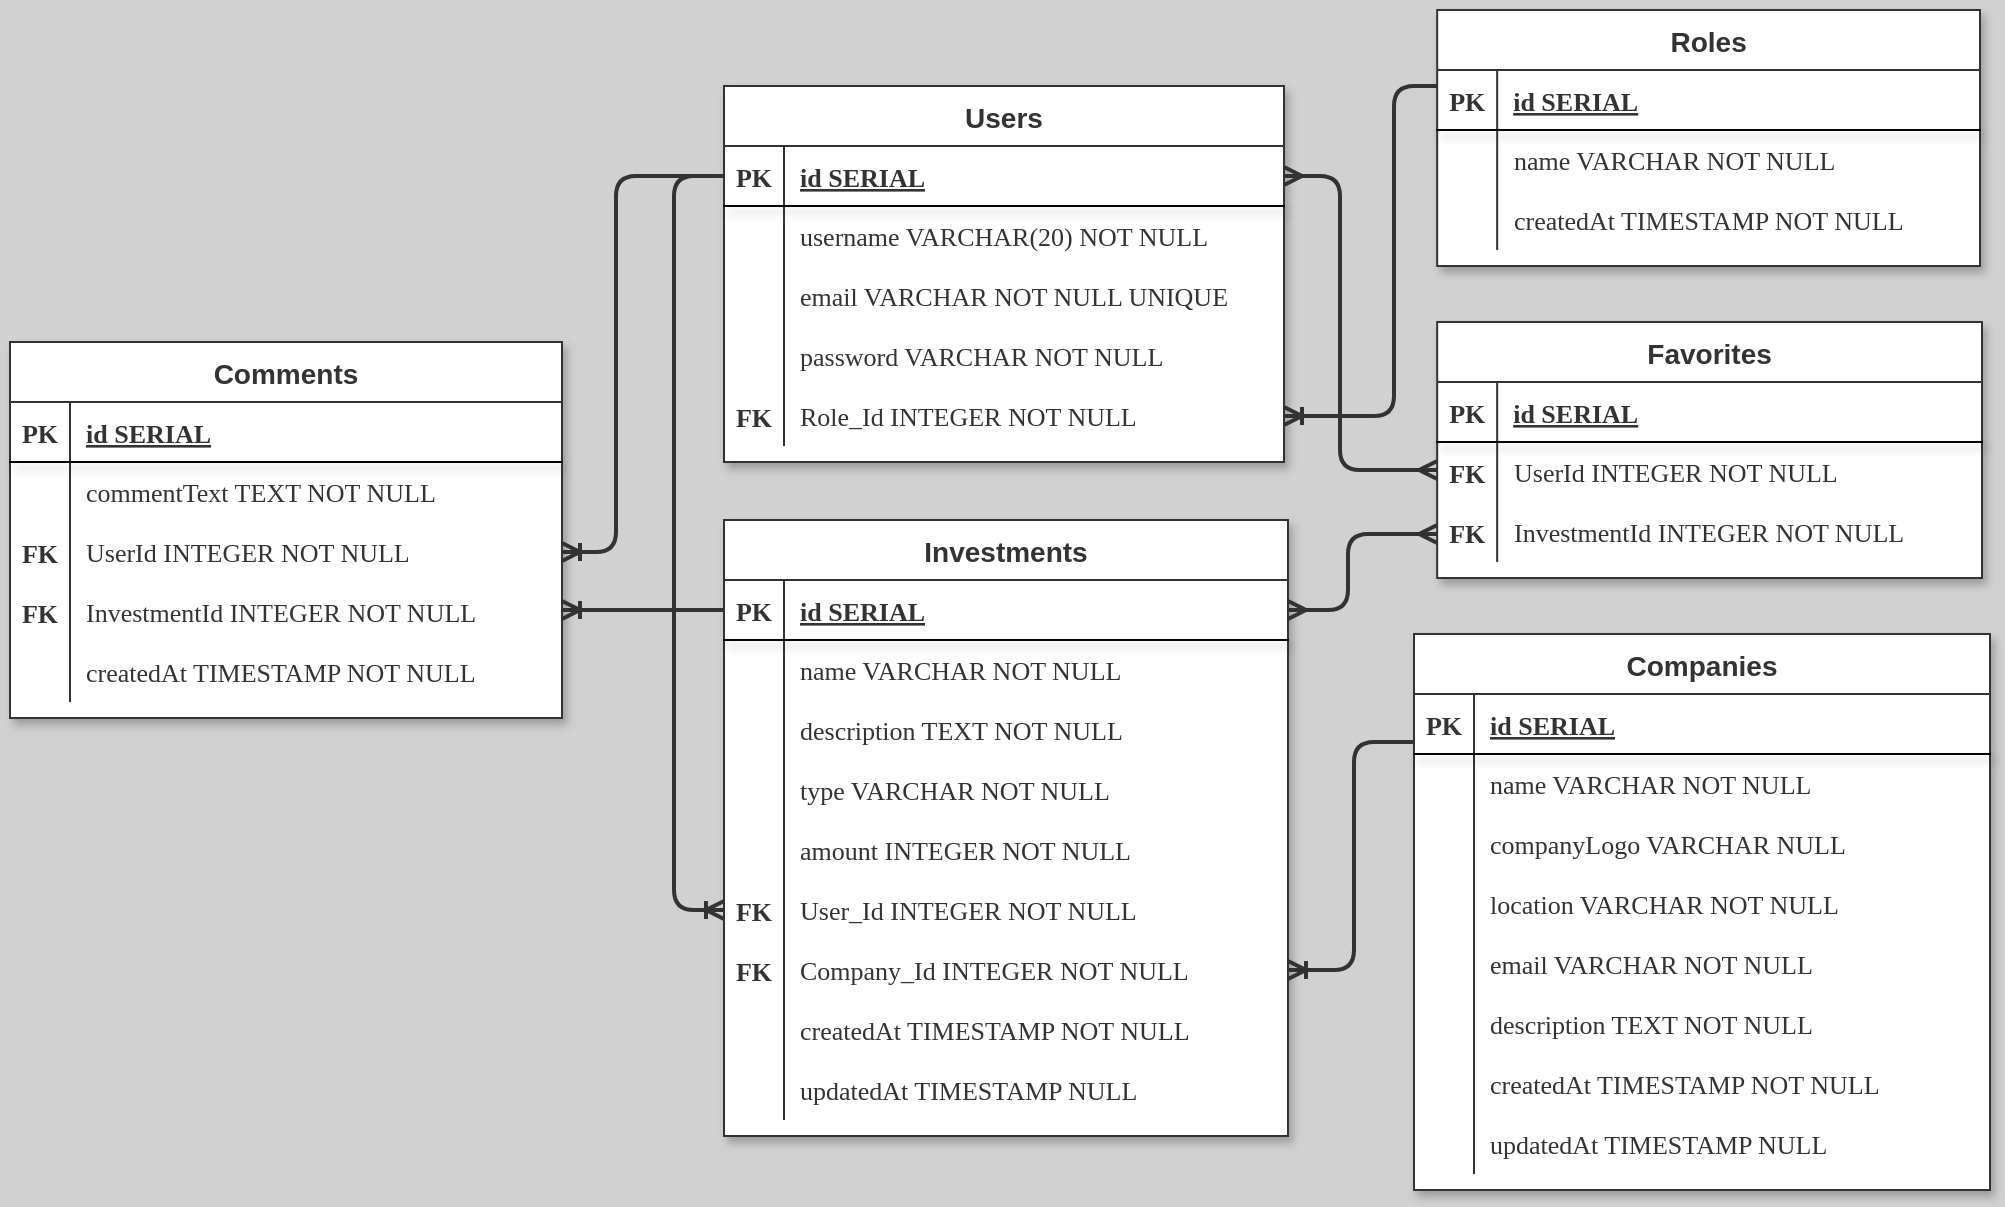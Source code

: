 <mxfile>
    <diagram id="KNz7J7mvclZdD1z_pOPP" name="Page-1">
        <mxGraphModel dx="2032" dy="963" grid="0" gridSize="10" guides="1" tooltips="1" connect="1" arrows="1" fold="1" page="0" pageScale="1" pageWidth="850" pageHeight="1100" background="#D1D1D1" math="0" shadow="0">
            <root>
                <mxCell id="0"/>
                <mxCell id="1" parent="0"/>
                <mxCell id="228" value="Users" style="shape=table;startSize=30;container=1;collapsible=1;childLayout=tableLayout;fixedRows=1;rowLines=0;fontStyle=1;align=center;resizeLast=1;rounded=0;shadow=1;comic=0;fillStyle=auto;pointerEvents=1;strokeColor=#333333;strokeWidth=1;fontFamily=Helvetica;fontSize=14;fillColor=#FFFFFF;gradientDirection=radial;fontColor=#333333;gradientColor=none;swimlaneFillColor=#FFFFFF;" parent="1" vertex="1">
                    <mxGeometry x="-591" y="-241" width="280" height="188" as="geometry"/>
                </mxCell>
                <mxCell id="229" value="" style="shape=tableRow;horizontal=0;startSize=0;swimlaneHead=0;swimlaneBody=0;fillColor=none;collapsible=0;dropTarget=0;points=[[0,0.5],[1,0.5]];portConstraint=eastwest;top=0;left=0;right=0;bottom=1;rounded=0;shadow=1;comic=0;fillStyle=auto;pointerEvents=1;strokeColor=#050505;strokeWidth=1;fontFamily=Helvetica;fontSize=12;fontColor=#333333;" parent="228" vertex="1">
                    <mxGeometry y="30" width="280" height="30" as="geometry"/>
                </mxCell>
                <mxCell id="230" value="PK" style="shape=partialRectangle;connectable=0;fillColor=none;top=0;left=0;bottom=0;right=0;fontStyle=1;overflow=hidden;rounded=0;shadow=1;comic=0;fillStyle=auto;pointerEvents=1;strokeColor=#050505;strokeWidth=1;fontFamily=Lucida Console;fontSize=13;fontColor=#333333;startSize=34;" parent="229" vertex="1">
                    <mxGeometry width="30" height="30" as="geometry">
                        <mxRectangle width="30" height="30" as="alternateBounds"/>
                    </mxGeometry>
                </mxCell>
                <mxCell id="231" value="id SERIAL" style="shape=partialRectangle;connectable=0;fillColor=none;top=0;left=0;bottom=0;right=0;align=left;spacingLeft=6;fontStyle=5;overflow=hidden;rounded=0;shadow=1;comic=0;fillStyle=auto;pointerEvents=1;strokeColor=#050505;strokeWidth=1;fontFamily=Lucida Console;fontSize=13;fontColor=#333333;startSize=34;" parent="229" vertex="1">
                    <mxGeometry x="30" width="250" height="30" as="geometry">
                        <mxRectangle width="250" height="30" as="alternateBounds"/>
                    </mxGeometry>
                </mxCell>
                <mxCell id="232" value="" style="shape=tableRow;horizontal=0;startSize=0;swimlaneHead=0;swimlaneBody=0;fillColor=none;collapsible=0;dropTarget=0;points=[[0,0.5],[1,0.5]];portConstraint=eastwest;top=0;left=0;right=0;bottom=0;rounded=0;shadow=1;comic=0;fillStyle=auto;pointerEvents=1;strokeColor=#050505;strokeWidth=1;fontFamily=Helvetica;fontSize=12;fontColor=#333333;" parent="228" vertex="1">
                    <mxGeometry y="60" width="280" height="30" as="geometry"/>
                </mxCell>
                <mxCell id="233" value="" style="shape=partialRectangle;connectable=0;fillColor=none;top=0;left=0;bottom=0;right=0;editable=1;overflow=hidden;rounded=0;shadow=1;comic=0;fillStyle=auto;pointerEvents=1;strokeColor=#050505;strokeWidth=1;fontFamily=Lucida Console;fontSize=13;fontColor=#333333;startSize=34;" parent="232" vertex="1">
                    <mxGeometry width="30" height="30" as="geometry">
                        <mxRectangle width="30" height="30" as="alternateBounds"/>
                    </mxGeometry>
                </mxCell>
                <mxCell id="234" value="username VARCHAR(20) NOT NULL" style="shape=partialRectangle;connectable=0;fillColor=none;top=0;left=0;bottom=0;right=0;align=left;spacingLeft=6;overflow=hidden;rounded=0;shadow=1;comic=0;fillStyle=auto;pointerEvents=1;strokeColor=#050505;strokeWidth=1;fontFamily=Lucida Console;fontSize=13;fontColor=#333333;startSize=34;labelBackgroundColor=none;labelBorderColor=none;html=1;fontStyle=0" parent="232" vertex="1">
                    <mxGeometry x="30" width="250" height="30" as="geometry">
                        <mxRectangle width="250" height="30" as="alternateBounds"/>
                    </mxGeometry>
                </mxCell>
                <mxCell id="235" value="" style="shape=tableRow;horizontal=0;startSize=0;swimlaneHead=0;swimlaneBody=0;fillColor=none;collapsible=0;dropTarget=0;points=[[0,0.5],[1,0.5]];portConstraint=eastwest;top=0;left=0;right=0;bottom=0;rounded=0;shadow=1;comic=0;fillStyle=auto;pointerEvents=1;strokeColor=#050505;strokeWidth=1;fontFamily=Helvetica;fontSize=12;fontColor=#333333;" parent="228" vertex="1">
                    <mxGeometry y="90" width="280" height="30" as="geometry"/>
                </mxCell>
                <mxCell id="236" value="" style="shape=partialRectangle;connectable=0;fillColor=none;top=0;left=0;bottom=0;right=0;editable=1;overflow=hidden;rounded=0;shadow=1;comic=0;fillStyle=auto;pointerEvents=1;strokeColor=#050505;strokeWidth=1;fontFamily=Lucida Console;fontSize=13;fontColor=#333333;startSize=34;fontStyle=0" parent="235" vertex="1">
                    <mxGeometry width="30" height="30" as="geometry">
                        <mxRectangle width="30" height="30" as="alternateBounds"/>
                    </mxGeometry>
                </mxCell>
                <mxCell id="237" value="email VARCHAR NOT NULL UNIQUE" style="shape=partialRectangle;connectable=0;fillColor=none;top=0;left=0;bottom=0;right=0;align=left;spacingLeft=6;overflow=hidden;rounded=0;shadow=1;comic=0;fillStyle=auto;pointerEvents=1;strokeColor=#050505;strokeWidth=1;fontFamily=Lucida Console;fontSize=13;fontColor=#333333;startSize=34;labelBackgroundColor=none;labelBorderColor=none;html=1;fontStyle=0" parent="235" vertex="1">
                    <mxGeometry x="30" width="250" height="30" as="geometry">
                        <mxRectangle width="250" height="30" as="alternateBounds"/>
                    </mxGeometry>
                </mxCell>
                <mxCell id="238" value="" style="shape=tableRow;horizontal=0;startSize=0;swimlaneHead=0;swimlaneBody=0;fillColor=none;collapsible=0;dropTarget=0;points=[[0,0.5],[1,0.5]];portConstraint=eastwest;top=0;left=0;right=0;bottom=0;rounded=0;shadow=1;comic=0;fillStyle=auto;pointerEvents=1;strokeColor=#050505;strokeWidth=1;fontFamily=Helvetica;fontSize=12;fontColor=#333333;" parent="228" vertex="1">
                    <mxGeometry y="120" width="280" height="30" as="geometry"/>
                </mxCell>
                <mxCell id="239" value="" style="shape=partialRectangle;connectable=0;fillColor=none;top=0;left=0;bottom=0;right=0;editable=1;overflow=hidden;rounded=0;shadow=1;comic=0;fillStyle=auto;pointerEvents=1;strokeColor=#050505;strokeWidth=1;fontFamily=Lucida Console;fontSize=13;fontColor=#333333;startSize=34;" parent="238" vertex="1">
                    <mxGeometry width="30" height="30" as="geometry">
                        <mxRectangle width="30" height="30" as="alternateBounds"/>
                    </mxGeometry>
                </mxCell>
                <mxCell id="240" value="password VARCHAR NOT NULL" style="shape=partialRectangle;connectable=0;fillColor=none;top=0;left=0;bottom=0;right=0;align=left;spacingLeft=6;overflow=hidden;rounded=0;shadow=1;comic=0;fillStyle=auto;pointerEvents=1;strokeColor=#050505;strokeWidth=1;fontFamily=Lucida Console;fontSize=13;fontColor=#333333;startSize=34;labelBackgroundColor=none;labelBorderColor=none;html=1;fontStyle=0" parent="238" vertex="1">
                    <mxGeometry x="30" width="250" height="30" as="geometry">
                        <mxRectangle width="250" height="30" as="alternateBounds"/>
                    </mxGeometry>
                </mxCell>
                <mxCell id="241" style="shape=tableRow;horizontal=0;startSize=0;swimlaneHead=0;swimlaneBody=0;fillColor=none;collapsible=0;dropTarget=0;points=[[0,0.5],[1,0.5]];portConstraint=eastwest;top=0;left=0;right=0;bottom=0;rounded=0;shadow=1;comic=0;fillStyle=auto;pointerEvents=1;strokeColor=#050505;strokeWidth=1;fontFamily=Helvetica;fontSize=12;fontColor=#333333;" parent="228" vertex="1">
                    <mxGeometry y="150" width="280" height="30" as="geometry"/>
                </mxCell>
                <mxCell id="242" value="FK" style="shape=partialRectangle;connectable=0;fillColor=none;top=0;left=0;bottom=0;right=0;editable=1;overflow=hidden;rounded=0;shadow=1;comic=0;fillStyle=auto;pointerEvents=1;strokeColor=#050505;strokeWidth=1;fontFamily=Lucida Console;fontSize=13;fontColor=#333333;startSize=34;fontStyle=1" parent="241" vertex="1">
                    <mxGeometry width="30" height="30" as="geometry">
                        <mxRectangle width="30" height="30" as="alternateBounds"/>
                    </mxGeometry>
                </mxCell>
                <mxCell id="243" value="Role_Id INTEGER NOT NULL" style="shape=partialRectangle;connectable=0;fillColor=none;top=0;left=0;bottom=0;right=0;align=left;spacingLeft=6;overflow=hidden;rounded=0;shadow=1;comic=0;fillStyle=auto;pointerEvents=1;strokeColor=#050505;strokeWidth=1;fontFamily=Lucida Console;fontSize=13;fontColor=#333333;startSize=34;labelBackgroundColor=none;labelBorderColor=none;html=1;fontStyle=0" parent="241" vertex="1">
                    <mxGeometry x="30" width="250" height="30" as="geometry">
                        <mxRectangle width="250" height="30" as="alternateBounds"/>
                    </mxGeometry>
                </mxCell>
                <mxCell id="283" value="Investments" style="shape=table;startSize=30;container=1;collapsible=1;childLayout=tableLayout;fixedRows=1;rowLines=0;fontStyle=1;align=center;resizeLast=1;rounded=0;shadow=1;comic=0;fillStyle=auto;pointerEvents=1;strokeColor=#333333;strokeWidth=1;fontFamily=Helvetica;fontSize=14;fillColor=#FFFFFF;gradientDirection=radial;fontColor=#333333;gradientColor=none;swimlaneFillColor=#FFFFFF;" parent="1" vertex="1">
                    <mxGeometry x="-591" y="-24" width="282" height="308" as="geometry"/>
                </mxCell>
                <mxCell id="284" value="" style="shape=tableRow;horizontal=0;startSize=0;swimlaneHead=0;swimlaneBody=0;fillColor=none;collapsible=0;dropTarget=0;points=[[0,0.5],[1,0.5]];portConstraint=eastwest;top=0;left=0;right=0;bottom=1;rounded=0;shadow=1;comic=0;fillStyle=auto;pointerEvents=1;strokeColor=#050505;strokeWidth=1;fontFamily=Helvetica;fontSize=12;fontColor=#333333;" parent="283" vertex="1">
                    <mxGeometry y="30" width="282" height="30" as="geometry"/>
                </mxCell>
                <mxCell id="285" value="PK" style="shape=partialRectangle;connectable=0;fillColor=none;top=0;left=0;bottom=0;right=0;fontStyle=1;overflow=hidden;rounded=0;shadow=1;comic=0;fillStyle=auto;pointerEvents=1;strokeColor=#050505;strokeWidth=1;fontFamily=Lucida Console;fontSize=13;fontColor=#333333;startSize=34;" parent="284" vertex="1">
                    <mxGeometry width="30" height="30" as="geometry">
                        <mxRectangle width="30" height="30" as="alternateBounds"/>
                    </mxGeometry>
                </mxCell>
                <mxCell id="286" value="id SERIAL" style="shape=partialRectangle;connectable=0;fillColor=none;top=0;left=0;bottom=0;right=0;align=left;spacingLeft=6;fontStyle=5;overflow=hidden;rounded=0;shadow=1;comic=0;fillStyle=auto;pointerEvents=1;strokeColor=#050505;strokeWidth=1;fontFamily=Lucida Console;fontSize=13;fontColor=#333333;startSize=34;" parent="284" vertex="1">
                    <mxGeometry x="30" width="252" height="30" as="geometry">
                        <mxRectangle width="252" height="30" as="alternateBounds"/>
                    </mxGeometry>
                </mxCell>
                <mxCell id="306" style="shape=tableRow;horizontal=0;startSize=0;swimlaneHead=0;swimlaneBody=0;fillColor=none;collapsible=0;dropTarget=0;points=[[0,0.5],[1,0.5]];portConstraint=eastwest;top=0;left=0;right=0;bottom=0;rounded=0;shadow=1;comic=0;fillStyle=auto;pointerEvents=1;strokeColor=#050505;strokeWidth=1;fontFamily=Helvetica;fontSize=12;fontColor=#333333;" parent="283" vertex="1">
                    <mxGeometry y="60" width="282" height="30" as="geometry"/>
                </mxCell>
                <mxCell id="307" style="shape=partialRectangle;connectable=0;fillColor=none;top=0;left=0;bottom=0;right=0;editable=1;overflow=hidden;rounded=0;shadow=1;comic=0;fillStyle=auto;pointerEvents=1;strokeColor=#050505;strokeWidth=1;fontFamily=Lucida Console;fontSize=13;fontColor=#333333;startSize=34;" parent="306" vertex="1">
                    <mxGeometry width="30" height="30" as="geometry">
                        <mxRectangle width="30" height="30" as="alternateBounds"/>
                    </mxGeometry>
                </mxCell>
                <mxCell id="308" value="name VARCHAR NOT NULL" style="shape=partialRectangle;connectable=0;fillColor=none;top=0;left=0;bottom=0;right=0;align=left;spacingLeft=6;overflow=hidden;rounded=0;shadow=1;comic=0;fillStyle=auto;pointerEvents=1;strokeColor=#050505;strokeWidth=1;fontFamily=Lucida Console;fontSize=13;fontColor=#333333;startSize=34;labelBackgroundColor=none;labelBorderColor=none;html=1;fontStyle=0" parent="306" vertex="1">
                    <mxGeometry x="30" width="252" height="30" as="geometry">
                        <mxRectangle width="252" height="30" as="alternateBounds"/>
                    </mxGeometry>
                </mxCell>
                <mxCell id="309" style="shape=tableRow;horizontal=0;startSize=0;swimlaneHead=0;swimlaneBody=0;fillColor=none;collapsible=0;dropTarget=0;points=[[0,0.5],[1,0.5]];portConstraint=eastwest;top=0;left=0;right=0;bottom=0;rounded=0;shadow=1;comic=0;fillStyle=auto;pointerEvents=1;strokeColor=#050505;strokeWidth=1;fontFamily=Helvetica;fontSize=12;fontColor=#333333;" parent="283" vertex="1">
                    <mxGeometry y="90" width="282" height="30" as="geometry"/>
                </mxCell>
                <mxCell id="310" style="shape=partialRectangle;connectable=0;fillColor=none;top=0;left=0;bottom=0;right=0;editable=1;overflow=hidden;rounded=0;shadow=1;comic=0;fillStyle=auto;pointerEvents=1;strokeColor=#050505;strokeWidth=1;fontFamily=Lucida Console;fontSize=13;fontColor=#333333;startSize=34;" parent="309" vertex="1">
                    <mxGeometry width="30" height="30" as="geometry">
                        <mxRectangle width="30" height="30" as="alternateBounds"/>
                    </mxGeometry>
                </mxCell>
                <mxCell id="311" value="description TEXT NOT NULL" style="shape=partialRectangle;connectable=0;fillColor=none;top=0;left=0;bottom=0;right=0;align=left;spacingLeft=6;overflow=hidden;rounded=0;shadow=1;comic=0;fillStyle=auto;pointerEvents=1;strokeColor=#050505;strokeWidth=1;fontFamily=Lucida Console;fontSize=13;fontColor=#333333;startSize=34;labelBackgroundColor=none;labelBorderColor=none;html=1;fontStyle=0" parent="309" vertex="1">
                    <mxGeometry x="30" width="252" height="30" as="geometry">
                        <mxRectangle width="252" height="30" as="alternateBounds"/>
                    </mxGeometry>
                </mxCell>
                <mxCell id="323" style="shape=tableRow;horizontal=0;startSize=0;swimlaneHead=0;swimlaneBody=0;fillColor=none;collapsible=0;dropTarget=0;points=[[0,0.5],[1,0.5]];portConstraint=eastwest;top=0;left=0;right=0;bottom=0;rounded=0;shadow=1;comic=0;fillStyle=auto;pointerEvents=1;strokeColor=#050505;strokeWidth=1;fontFamily=Helvetica;fontSize=12;fontColor=#333333;" vertex="1" parent="283">
                    <mxGeometry y="120" width="282" height="30" as="geometry"/>
                </mxCell>
                <mxCell id="324" style="shape=partialRectangle;connectable=0;fillColor=none;top=0;left=0;bottom=0;right=0;editable=1;overflow=hidden;rounded=0;shadow=1;comic=0;fillStyle=auto;pointerEvents=1;strokeColor=#050505;strokeWidth=1;fontFamily=Lucida Console;fontSize=13;fontColor=#333333;startSize=34;" vertex="1" parent="323">
                    <mxGeometry width="30" height="30" as="geometry">
                        <mxRectangle width="30" height="30" as="alternateBounds"/>
                    </mxGeometry>
                </mxCell>
                <mxCell id="325" value="type VARCHAR NOT NULL" style="shape=partialRectangle;connectable=0;fillColor=none;top=0;left=0;bottom=0;right=0;align=left;spacingLeft=6;overflow=hidden;rounded=0;shadow=1;comic=0;fillStyle=auto;pointerEvents=1;strokeColor=#050505;strokeWidth=1;fontFamily=Lucida Console;fontSize=13;fontColor=#333333;startSize=34;labelBackgroundColor=none;labelBorderColor=none;html=1;fontStyle=0" vertex="1" parent="323">
                    <mxGeometry x="30" width="252" height="30" as="geometry">
                        <mxRectangle width="252" height="30" as="alternateBounds"/>
                    </mxGeometry>
                </mxCell>
                <mxCell id="326" style="shape=tableRow;horizontal=0;startSize=0;swimlaneHead=0;swimlaneBody=0;fillColor=none;collapsible=0;dropTarget=0;points=[[0,0.5],[1,0.5]];portConstraint=eastwest;top=0;left=0;right=0;bottom=0;rounded=0;shadow=1;comic=0;fillStyle=auto;pointerEvents=1;strokeColor=#050505;strokeWidth=1;fontFamily=Helvetica;fontSize=12;fontColor=#333333;" vertex="1" parent="283">
                    <mxGeometry y="150" width="282" height="30" as="geometry"/>
                </mxCell>
                <mxCell id="327" style="shape=partialRectangle;connectable=0;fillColor=none;top=0;left=0;bottom=0;right=0;editable=1;overflow=hidden;rounded=0;shadow=1;comic=0;fillStyle=auto;pointerEvents=1;strokeColor=#050505;strokeWidth=1;fontFamily=Lucida Console;fontSize=13;fontColor=#333333;startSize=34;" vertex="1" parent="326">
                    <mxGeometry width="30" height="30" as="geometry">
                        <mxRectangle width="30" height="30" as="alternateBounds"/>
                    </mxGeometry>
                </mxCell>
                <mxCell id="328" value="amount INTEGER NOT NULL" style="shape=partialRectangle;connectable=0;fillColor=none;top=0;left=0;bottom=0;right=0;align=left;spacingLeft=6;overflow=hidden;rounded=0;shadow=1;comic=0;fillStyle=auto;pointerEvents=1;strokeColor=#050505;strokeWidth=1;fontFamily=Lucida Console;fontSize=13;fontColor=#333333;startSize=34;labelBackgroundColor=none;labelBorderColor=none;html=1;fontStyle=0" vertex="1" parent="326">
                    <mxGeometry x="30" width="252" height="30" as="geometry">
                        <mxRectangle width="252" height="30" as="alternateBounds"/>
                    </mxGeometry>
                </mxCell>
                <mxCell id="329" style="shape=tableRow;horizontal=0;startSize=0;swimlaneHead=0;swimlaneBody=0;fillColor=none;collapsible=0;dropTarget=0;points=[[0,0.5],[1,0.5]];portConstraint=eastwest;top=0;left=0;right=0;bottom=0;rounded=0;shadow=1;comic=0;fillStyle=auto;pointerEvents=1;strokeColor=#050505;strokeWidth=1;fontFamily=Helvetica;fontSize=12;fontColor=#333333;" vertex="1" parent="283">
                    <mxGeometry y="180" width="282" height="30" as="geometry"/>
                </mxCell>
                <mxCell id="330" value="FK" style="shape=partialRectangle;connectable=0;fillColor=none;top=0;left=0;bottom=0;right=0;editable=1;overflow=hidden;rounded=0;shadow=1;comic=0;fillStyle=auto;pointerEvents=1;strokeColor=#050505;strokeWidth=1;fontFamily=Lucida Console;fontSize=13;fontColor=#333333;startSize=34;fontStyle=1" vertex="1" parent="329">
                    <mxGeometry width="30" height="30" as="geometry">
                        <mxRectangle width="30" height="30" as="alternateBounds"/>
                    </mxGeometry>
                </mxCell>
                <mxCell id="331" value="User_Id INTEGER NOT NULL" style="shape=partialRectangle;connectable=0;fillColor=none;top=0;left=0;bottom=0;right=0;align=left;spacingLeft=6;overflow=hidden;rounded=0;shadow=1;comic=0;fillStyle=auto;pointerEvents=1;strokeColor=#050505;strokeWidth=1;fontFamily=Lucida Console;fontSize=13;fontColor=#333333;startSize=34;labelBackgroundColor=none;labelBorderColor=none;html=1;fontStyle=0" vertex="1" parent="329">
                    <mxGeometry x="30" width="252" height="30" as="geometry">
                        <mxRectangle width="252" height="30" as="alternateBounds"/>
                    </mxGeometry>
                </mxCell>
                <mxCell id="338" style="shape=tableRow;horizontal=0;startSize=0;swimlaneHead=0;swimlaneBody=0;fillColor=none;collapsible=0;dropTarget=0;points=[[0,0.5],[1,0.5]];portConstraint=eastwest;top=0;left=0;right=0;bottom=0;rounded=0;shadow=1;comic=0;fillStyle=auto;pointerEvents=1;strokeColor=#050505;strokeWidth=1;fontFamily=Helvetica;fontSize=12;fontColor=#333333;" vertex="1" parent="283">
                    <mxGeometry y="210" width="282" height="30" as="geometry"/>
                </mxCell>
                <mxCell id="339" value="FK" style="shape=partialRectangle;connectable=0;fillColor=none;top=0;left=0;bottom=0;right=0;editable=1;overflow=hidden;rounded=0;shadow=1;comic=0;fillStyle=auto;pointerEvents=1;strokeColor=#050505;strokeWidth=1;fontFamily=Lucida Console;fontSize=13;fontColor=#333333;startSize=34;fontStyle=1" vertex="1" parent="338">
                    <mxGeometry width="30" height="30" as="geometry">
                        <mxRectangle width="30" height="30" as="alternateBounds"/>
                    </mxGeometry>
                </mxCell>
                <mxCell id="340" value="Company_Id INTEGER NOT NULL" style="shape=partialRectangle;connectable=0;fillColor=none;top=0;left=0;bottom=0;right=0;align=left;spacingLeft=6;overflow=hidden;rounded=0;shadow=1;comic=0;fillStyle=auto;pointerEvents=1;strokeColor=#050505;strokeWidth=1;fontFamily=Lucida Console;fontSize=13;fontColor=#333333;startSize=34;labelBackgroundColor=none;labelBorderColor=none;html=1;fontStyle=0" vertex="1" parent="338">
                    <mxGeometry x="30" width="252" height="30" as="geometry">
                        <mxRectangle width="252" height="30" as="alternateBounds"/>
                    </mxGeometry>
                </mxCell>
                <mxCell id="335" style="shape=tableRow;horizontal=0;startSize=0;swimlaneHead=0;swimlaneBody=0;fillColor=none;collapsible=0;dropTarget=0;points=[[0,0.5],[1,0.5]];portConstraint=eastwest;top=0;left=0;right=0;bottom=0;rounded=0;shadow=1;comic=0;fillStyle=auto;pointerEvents=1;strokeColor=#050505;strokeWidth=1;fontFamily=Helvetica;fontSize=12;fontColor=#333333;" vertex="1" parent="283">
                    <mxGeometry y="240" width="282" height="30" as="geometry"/>
                </mxCell>
                <mxCell id="336" style="shape=partialRectangle;connectable=0;fillColor=none;top=0;left=0;bottom=0;right=0;editable=1;overflow=hidden;rounded=0;shadow=1;comic=0;fillStyle=auto;pointerEvents=1;strokeColor=#050505;strokeWidth=1;fontFamily=Lucida Console;fontSize=13;fontColor=#333333;startSize=34;" vertex="1" parent="335">
                    <mxGeometry width="30" height="30" as="geometry">
                        <mxRectangle width="30" height="30" as="alternateBounds"/>
                    </mxGeometry>
                </mxCell>
                <mxCell id="337" value="createdAt TIMESTAMP NOT NULL" style="shape=partialRectangle;connectable=0;fillColor=none;top=0;left=0;bottom=0;right=0;align=left;spacingLeft=6;overflow=hidden;rounded=0;shadow=1;comic=0;fillStyle=auto;pointerEvents=1;strokeColor=#050505;strokeWidth=1;fontFamily=Lucida Console;fontSize=13;fontColor=#333333;startSize=34;labelBackgroundColor=none;labelBorderColor=none;html=1;fontStyle=0" vertex="1" parent="335">
                    <mxGeometry x="30" width="252" height="30" as="geometry">
                        <mxRectangle width="252" height="30" as="alternateBounds"/>
                    </mxGeometry>
                </mxCell>
                <mxCell id="332" style="shape=tableRow;horizontal=0;startSize=0;swimlaneHead=0;swimlaneBody=0;fillColor=none;collapsible=0;dropTarget=0;points=[[0,0.5],[1,0.5]];portConstraint=eastwest;top=0;left=0;right=0;bottom=0;rounded=0;shadow=1;comic=0;fillStyle=auto;pointerEvents=1;strokeColor=#050505;strokeWidth=1;fontFamily=Helvetica;fontSize=12;fontColor=#333333;" vertex="1" parent="283">
                    <mxGeometry y="270" width="282" height="30" as="geometry"/>
                </mxCell>
                <mxCell id="333" style="shape=partialRectangle;connectable=0;fillColor=none;top=0;left=0;bottom=0;right=0;editable=1;overflow=hidden;rounded=0;shadow=1;comic=0;fillStyle=auto;pointerEvents=1;strokeColor=#050505;strokeWidth=1;fontFamily=Lucida Console;fontSize=13;fontColor=#333333;startSize=34;" vertex="1" parent="332">
                    <mxGeometry width="30" height="30" as="geometry">
                        <mxRectangle width="30" height="30" as="alternateBounds"/>
                    </mxGeometry>
                </mxCell>
                <mxCell id="334" value="updatedAt TIMESTAMP NULL" style="shape=partialRectangle;connectable=0;fillColor=none;top=0;left=0;bottom=0;right=0;align=left;spacingLeft=6;overflow=hidden;rounded=0;shadow=1;comic=0;fillStyle=auto;pointerEvents=1;strokeColor=#050505;strokeWidth=1;fontFamily=Lucida Console;fontSize=13;fontColor=#333333;startSize=34;labelBackgroundColor=none;labelBorderColor=none;html=1;fontStyle=0" vertex="1" parent="332">
                    <mxGeometry x="30" width="252" height="30" as="geometry">
                        <mxRectangle width="252" height="30" as="alternateBounds"/>
                    </mxGeometry>
                </mxCell>
                <mxCell id="386" value="Companies" style="shape=table;startSize=30;container=1;collapsible=1;childLayout=tableLayout;fixedRows=1;rowLines=0;fontStyle=1;align=center;resizeLast=1;rounded=0;shadow=1;comic=0;fillStyle=auto;pointerEvents=1;strokeColor=#333333;strokeWidth=1;fontFamily=Helvetica;fontSize=14;fillColor=#FFFFFF;gradientDirection=radial;fontColor=#333333;gradientColor=none;swimlaneFillColor=#FFFFFF;" vertex="1" parent="1">
                    <mxGeometry x="-246" y="33" width="288" height="278" as="geometry"/>
                </mxCell>
                <mxCell id="387" value="" style="shape=tableRow;horizontal=0;startSize=0;swimlaneHead=0;swimlaneBody=0;fillColor=none;collapsible=0;dropTarget=0;points=[[0,0.5],[1,0.5]];portConstraint=eastwest;top=0;left=0;right=0;bottom=1;rounded=0;shadow=1;comic=0;fillStyle=auto;pointerEvents=1;strokeColor=#050505;strokeWidth=1;fontFamily=Helvetica;fontSize=12;fontColor=#333333;" vertex="1" parent="386">
                    <mxGeometry y="30" width="288" height="30" as="geometry"/>
                </mxCell>
                <mxCell id="388" value="PK" style="shape=partialRectangle;connectable=0;fillColor=none;top=0;left=0;bottom=0;right=0;fontStyle=1;overflow=hidden;rounded=0;shadow=1;comic=0;fillStyle=auto;pointerEvents=1;strokeColor=#050505;strokeWidth=1;fontFamily=Lucida Console;fontSize=13;fontColor=#333333;startSize=34;" vertex="1" parent="387">
                    <mxGeometry width="30" height="30" as="geometry">
                        <mxRectangle width="30" height="30" as="alternateBounds"/>
                    </mxGeometry>
                </mxCell>
                <mxCell id="389" value="id SERIAL" style="shape=partialRectangle;connectable=0;fillColor=none;top=0;left=0;bottom=0;right=0;align=left;spacingLeft=6;fontStyle=5;overflow=hidden;rounded=0;shadow=1;comic=0;fillStyle=auto;pointerEvents=1;strokeColor=#050505;strokeWidth=1;fontFamily=Lucida Console;fontSize=13;fontColor=#333333;startSize=34;" vertex="1" parent="387">
                    <mxGeometry x="30" width="258" height="30" as="geometry">
                        <mxRectangle width="258" height="30" as="alternateBounds"/>
                    </mxGeometry>
                </mxCell>
                <mxCell id="390" value="" style="shape=tableRow;horizontal=0;startSize=0;swimlaneHead=0;swimlaneBody=0;fillColor=none;collapsible=0;dropTarget=0;points=[[0,0.5],[1,0.5]];portConstraint=eastwest;top=0;left=0;right=0;bottom=0;rounded=0;shadow=1;comic=0;fillStyle=auto;pointerEvents=1;strokeColor=#050505;strokeWidth=1;fontFamily=Helvetica;fontSize=12;fontColor=#333333;" vertex="1" parent="386">
                    <mxGeometry y="60" width="288" height="30" as="geometry"/>
                </mxCell>
                <mxCell id="391" value="" style="shape=partialRectangle;connectable=0;fillColor=none;top=0;left=0;bottom=0;right=0;editable=1;overflow=hidden;rounded=0;shadow=1;comic=0;fillStyle=auto;pointerEvents=1;strokeColor=#050505;strokeWidth=1;fontFamily=Lucida Console;fontSize=13;fontColor=#333333;startSize=34;" vertex="1" parent="390">
                    <mxGeometry width="30" height="30" as="geometry">
                        <mxRectangle width="30" height="30" as="alternateBounds"/>
                    </mxGeometry>
                </mxCell>
                <mxCell id="392" value="name VARCHAR NOT NULL" style="shape=partialRectangle;connectable=0;fillColor=none;top=0;left=0;bottom=0;right=0;align=left;spacingLeft=6;overflow=hidden;rounded=0;shadow=1;comic=0;fillStyle=auto;pointerEvents=1;strokeColor=#050505;strokeWidth=1;fontFamily=Lucida Console;fontSize=13;fontColor=#333333;startSize=34;labelBackgroundColor=none;labelBorderColor=none;html=1;fontStyle=0" vertex="1" parent="390">
                    <mxGeometry x="30" width="258" height="30" as="geometry">
                        <mxRectangle width="258" height="30" as="alternateBounds"/>
                    </mxGeometry>
                </mxCell>
                <mxCell id="393" value="" style="shape=tableRow;horizontal=0;startSize=0;swimlaneHead=0;swimlaneBody=0;fillColor=none;collapsible=0;dropTarget=0;points=[[0,0.5],[1,0.5]];portConstraint=eastwest;top=0;left=0;right=0;bottom=0;rounded=0;shadow=1;comic=0;fillStyle=auto;pointerEvents=1;strokeColor=#050505;strokeWidth=1;fontFamily=Helvetica;fontSize=12;fontColor=#333333;" vertex="1" parent="386">
                    <mxGeometry y="90" width="288" height="30" as="geometry"/>
                </mxCell>
                <mxCell id="394" value="" style="shape=partialRectangle;connectable=0;fillColor=none;top=0;left=0;bottom=0;right=0;editable=1;overflow=hidden;rounded=0;shadow=1;comic=0;fillStyle=auto;pointerEvents=1;strokeColor=#050505;strokeWidth=1;fontFamily=Lucida Console;fontSize=13;fontColor=#333333;startSize=34;fontStyle=0" vertex="1" parent="393">
                    <mxGeometry width="30" height="30" as="geometry">
                        <mxRectangle width="30" height="30" as="alternateBounds"/>
                    </mxGeometry>
                </mxCell>
                <mxCell id="395" value="companyLogo VARCHAR NULL" style="shape=partialRectangle;connectable=0;fillColor=none;top=0;left=0;bottom=0;right=0;align=left;spacingLeft=6;overflow=hidden;rounded=0;shadow=1;comic=0;fillStyle=auto;pointerEvents=1;strokeColor=#050505;strokeWidth=1;fontFamily=Lucida Console;fontSize=13;fontColor=#333333;startSize=34;labelBackgroundColor=none;labelBorderColor=none;html=1;fontStyle=0" vertex="1" parent="393">
                    <mxGeometry x="30" width="258" height="30" as="geometry">
                        <mxRectangle width="258" height="30" as="alternateBounds"/>
                    </mxGeometry>
                </mxCell>
                <mxCell id="396" value="" style="shape=tableRow;horizontal=0;startSize=0;swimlaneHead=0;swimlaneBody=0;fillColor=none;collapsible=0;dropTarget=0;points=[[0,0.5],[1,0.5]];portConstraint=eastwest;top=0;left=0;right=0;bottom=0;rounded=0;shadow=1;comic=0;fillStyle=auto;pointerEvents=1;strokeColor=#050505;strokeWidth=1;fontFamily=Helvetica;fontSize=12;fontColor=#333333;" vertex="1" parent="386">
                    <mxGeometry y="120" width="288" height="30" as="geometry"/>
                </mxCell>
                <mxCell id="397" value="" style="shape=partialRectangle;connectable=0;fillColor=none;top=0;left=0;bottom=0;right=0;editable=1;overflow=hidden;rounded=0;shadow=1;comic=0;fillStyle=auto;pointerEvents=1;strokeColor=#050505;strokeWidth=1;fontFamily=Lucida Console;fontSize=13;fontColor=#333333;startSize=34;" vertex="1" parent="396">
                    <mxGeometry width="30" height="30" as="geometry">
                        <mxRectangle width="30" height="30" as="alternateBounds"/>
                    </mxGeometry>
                </mxCell>
                <mxCell id="398" value="location VARCHAR NOT NULL" style="shape=partialRectangle;connectable=0;fillColor=none;top=0;left=0;bottom=0;right=0;align=left;spacingLeft=6;overflow=hidden;rounded=0;shadow=1;comic=0;fillStyle=auto;pointerEvents=1;strokeColor=#050505;strokeWidth=1;fontFamily=Lucida Console;fontSize=13;fontColor=#333333;startSize=34;labelBackgroundColor=none;labelBorderColor=none;html=1;fontStyle=0" vertex="1" parent="396">
                    <mxGeometry x="30" width="258" height="30" as="geometry">
                        <mxRectangle width="258" height="30" as="alternateBounds"/>
                    </mxGeometry>
                </mxCell>
                <mxCell id="405" style="shape=tableRow;horizontal=0;startSize=0;swimlaneHead=0;swimlaneBody=0;fillColor=none;collapsible=0;dropTarget=0;points=[[0,0.5],[1,0.5]];portConstraint=eastwest;top=0;left=0;right=0;bottom=0;rounded=0;shadow=1;comic=0;fillStyle=auto;pointerEvents=1;strokeColor=#050505;strokeWidth=1;fontFamily=Helvetica;fontSize=12;fontColor=#333333;" vertex="1" parent="386">
                    <mxGeometry y="150" width="288" height="30" as="geometry"/>
                </mxCell>
                <mxCell id="406" style="shape=partialRectangle;connectable=0;fillColor=none;top=0;left=0;bottom=0;right=0;editable=1;overflow=hidden;rounded=0;shadow=1;comic=0;fillStyle=auto;pointerEvents=1;strokeColor=#050505;strokeWidth=1;fontFamily=Lucida Console;fontSize=13;fontColor=#333333;startSize=34;" vertex="1" parent="405">
                    <mxGeometry width="30" height="30" as="geometry">
                        <mxRectangle width="30" height="30" as="alternateBounds"/>
                    </mxGeometry>
                </mxCell>
                <mxCell id="407" value="email VARCHAR NOT NULL" style="shape=partialRectangle;connectable=0;fillColor=none;top=0;left=0;bottom=0;right=0;align=left;spacingLeft=6;overflow=hidden;rounded=0;shadow=1;comic=0;fillStyle=auto;pointerEvents=1;strokeColor=#050505;strokeWidth=1;fontFamily=Lucida Console;fontSize=13;fontColor=#333333;startSize=34;labelBackgroundColor=none;labelBorderColor=none;html=1;fontStyle=0" vertex="1" parent="405">
                    <mxGeometry x="30" width="258" height="30" as="geometry">
                        <mxRectangle width="258" height="30" as="alternateBounds"/>
                    </mxGeometry>
                </mxCell>
                <mxCell id="402" style="shape=tableRow;horizontal=0;startSize=0;swimlaneHead=0;swimlaneBody=0;fillColor=none;collapsible=0;dropTarget=0;points=[[0,0.5],[1,0.5]];portConstraint=eastwest;top=0;left=0;right=0;bottom=0;rounded=0;shadow=1;comic=0;fillStyle=auto;pointerEvents=1;strokeColor=#050505;strokeWidth=1;fontFamily=Helvetica;fontSize=12;fontColor=#333333;" vertex="1" parent="386">
                    <mxGeometry y="180" width="288" height="30" as="geometry"/>
                </mxCell>
                <mxCell id="403" style="shape=partialRectangle;connectable=0;fillColor=none;top=0;left=0;bottom=0;right=0;editable=1;overflow=hidden;rounded=0;shadow=1;comic=0;fillStyle=auto;pointerEvents=1;strokeColor=#050505;strokeWidth=1;fontFamily=Lucida Console;fontSize=13;fontColor=#333333;startSize=34;" vertex="1" parent="402">
                    <mxGeometry width="30" height="30" as="geometry">
                        <mxRectangle width="30" height="30" as="alternateBounds"/>
                    </mxGeometry>
                </mxCell>
                <mxCell id="404" value="description TEXT NOT NULL" style="shape=partialRectangle;connectable=0;fillColor=none;top=0;left=0;bottom=0;right=0;align=left;spacingLeft=6;overflow=hidden;rounded=0;shadow=1;comic=0;fillStyle=auto;pointerEvents=1;strokeColor=#050505;strokeWidth=1;fontFamily=Lucida Console;fontSize=13;fontColor=#333333;startSize=34;labelBackgroundColor=none;labelBorderColor=none;html=1;fontStyle=0" vertex="1" parent="402">
                    <mxGeometry x="30" width="258" height="30" as="geometry">
                        <mxRectangle width="258" height="30" as="alternateBounds"/>
                    </mxGeometry>
                </mxCell>
                <mxCell id="399" style="shape=tableRow;horizontal=0;startSize=0;swimlaneHead=0;swimlaneBody=0;fillColor=none;collapsible=0;dropTarget=0;points=[[0,0.5],[1,0.5]];portConstraint=eastwest;top=0;left=0;right=0;bottom=0;rounded=0;shadow=1;comic=0;fillStyle=auto;pointerEvents=1;strokeColor=#050505;strokeWidth=1;fontFamily=Helvetica;fontSize=12;fontColor=#333333;" vertex="1" parent="386">
                    <mxGeometry y="210" width="288" height="30" as="geometry"/>
                </mxCell>
                <mxCell id="400" value="" style="shape=partialRectangle;connectable=0;fillColor=none;top=0;left=0;bottom=0;right=0;editable=1;overflow=hidden;rounded=0;shadow=1;comic=0;fillStyle=auto;pointerEvents=1;strokeColor=#050505;strokeWidth=1;fontFamily=Lucida Console;fontSize=13;fontColor=#333333;startSize=34;fontStyle=1" vertex="1" parent="399">
                    <mxGeometry width="30" height="30" as="geometry">
                        <mxRectangle width="30" height="30" as="alternateBounds"/>
                    </mxGeometry>
                </mxCell>
                <mxCell id="401" value="createdAt TIMESTAMP NOT NULL" style="shape=partialRectangle;connectable=0;fillColor=none;top=0;left=0;bottom=0;right=0;align=left;spacingLeft=6;overflow=hidden;rounded=0;shadow=1;comic=0;fillStyle=auto;pointerEvents=1;strokeColor=#050505;strokeWidth=1;fontFamily=Lucida Console;fontSize=13;fontColor=#333333;startSize=34;labelBackgroundColor=none;labelBorderColor=none;html=1;fontStyle=0" vertex="1" parent="399">
                    <mxGeometry x="30" width="258" height="30" as="geometry">
                        <mxRectangle width="258" height="30" as="alternateBounds"/>
                    </mxGeometry>
                </mxCell>
                <mxCell id="408" style="shape=tableRow;horizontal=0;startSize=0;swimlaneHead=0;swimlaneBody=0;fillColor=none;collapsible=0;dropTarget=0;points=[[0,0.5],[1,0.5]];portConstraint=eastwest;top=0;left=0;right=0;bottom=0;rounded=0;shadow=1;comic=0;fillStyle=auto;pointerEvents=1;strokeColor=#050505;strokeWidth=1;fontFamily=Helvetica;fontSize=12;fontColor=#333333;" vertex="1" parent="386">
                    <mxGeometry y="240" width="288" height="30" as="geometry"/>
                </mxCell>
                <mxCell id="409" style="shape=partialRectangle;connectable=0;fillColor=none;top=0;left=0;bottom=0;right=0;editable=1;overflow=hidden;rounded=0;shadow=1;comic=0;fillStyle=auto;pointerEvents=1;strokeColor=#050505;strokeWidth=1;fontFamily=Lucida Console;fontSize=13;fontColor=#333333;startSize=34;fontStyle=1" vertex="1" parent="408">
                    <mxGeometry width="30" height="30" as="geometry">
                        <mxRectangle width="30" height="30" as="alternateBounds"/>
                    </mxGeometry>
                </mxCell>
                <mxCell id="410" value="updatedAt TIMESTAMP NULL" style="shape=partialRectangle;connectable=0;fillColor=none;top=0;left=0;bottom=0;right=0;align=left;spacingLeft=6;overflow=hidden;rounded=0;shadow=1;comic=0;fillStyle=auto;pointerEvents=1;strokeColor=#050505;strokeWidth=1;fontFamily=Lucida Console;fontSize=13;fontColor=#333333;startSize=34;labelBackgroundColor=none;labelBorderColor=none;html=1;fontStyle=0" vertex="1" parent="408">
                    <mxGeometry x="30" width="258" height="30" as="geometry">
                        <mxRectangle width="258" height="30" as="alternateBounds"/>
                    </mxGeometry>
                </mxCell>
                <mxCell id="411" value="Roles" style="shape=table;startSize=30;container=1;collapsible=1;childLayout=tableLayout;fixedRows=1;rowLines=0;fontStyle=1;align=center;resizeLast=1;rounded=0;shadow=1;comic=0;fillStyle=auto;pointerEvents=1;strokeColor=#333333;strokeWidth=1;fontFamily=Helvetica;fontSize=14;fillColor=#FFFFFF;gradientDirection=radial;fontColor=#333333;gradientColor=none;swimlaneFillColor=#FFFFFF;" vertex="1" parent="1">
                    <mxGeometry x="-234.41" y="-279" width="271.41" height="128" as="geometry"/>
                </mxCell>
                <mxCell id="412" value="" style="shape=tableRow;horizontal=0;startSize=0;swimlaneHead=0;swimlaneBody=0;fillColor=none;collapsible=0;dropTarget=0;points=[[0,0.5],[1,0.5]];portConstraint=eastwest;top=0;left=0;right=0;bottom=1;rounded=0;shadow=1;comic=0;fillStyle=auto;pointerEvents=1;strokeColor=#050505;strokeWidth=1;fontFamily=Helvetica;fontSize=12;fontColor=#333333;" vertex="1" parent="411">
                    <mxGeometry y="30" width="271.41" height="30" as="geometry"/>
                </mxCell>
                <mxCell id="413" value="PK" style="shape=partialRectangle;connectable=0;fillColor=none;top=0;left=0;bottom=0;right=0;fontStyle=1;overflow=hidden;rounded=0;shadow=1;comic=0;fillStyle=auto;pointerEvents=1;strokeColor=#050505;strokeWidth=1;fontFamily=Lucida Console;fontSize=13;fontColor=#333333;startSize=34;" vertex="1" parent="412">
                    <mxGeometry width="30" height="30" as="geometry">
                        <mxRectangle width="30" height="30" as="alternateBounds"/>
                    </mxGeometry>
                </mxCell>
                <mxCell id="414" value="id SERIAL" style="shape=partialRectangle;connectable=0;fillColor=none;top=0;left=0;bottom=0;right=0;align=left;spacingLeft=6;fontStyle=5;overflow=hidden;rounded=0;shadow=1;comic=0;fillStyle=auto;pointerEvents=1;strokeColor=#050505;strokeWidth=1;fontFamily=Lucida Console;fontSize=13;fontColor=#333333;startSize=34;" vertex="1" parent="412">
                    <mxGeometry x="30" width="241.41" height="30" as="geometry">
                        <mxRectangle width="241.41" height="30" as="alternateBounds"/>
                    </mxGeometry>
                </mxCell>
                <mxCell id="415" value="" style="shape=tableRow;horizontal=0;startSize=0;swimlaneHead=0;swimlaneBody=0;fillColor=none;collapsible=0;dropTarget=0;points=[[0,0.5],[1,0.5]];portConstraint=eastwest;top=0;left=0;right=0;bottom=0;rounded=0;shadow=1;comic=0;fillStyle=auto;pointerEvents=1;strokeColor=#050505;strokeWidth=1;fontFamily=Helvetica;fontSize=12;fontColor=#333333;" vertex="1" parent="411">
                    <mxGeometry y="60" width="271.41" height="30" as="geometry"/>
                </mxCell>
                <mxCell id="416" value="" style="shape=partialRectangle;connectable=0;fillColor=none;top=0;left=0;bottom=0;right=0;editable=1;overflow=hidden;rounded=0;shadow=1;comic=0;fillStyle=auto;pointerEvents=1;strokeColor=#050505;strokeWidth=1;fontFamily=Lucida Console;fontSize=13;fontColor=#333333;startSize=34;" vertex="1" parent="415">
                    <mxGeometry width="30" height="30" as="geometry">
                        <mxRectangle width="30" height="30" as="alternateBounds"/>
                    </mxGeometry>
                </mxCell>
                <mxCell id="417" value="name VARCHAR NOT NULL" style="shape=partialRectangle;connectable=0;fillColor=none;top=0;left=0;bottom=0;right=0;align=left;spacingLeft=6;overflow=hidden;rounded=0;shadow=1;comic=0;fillStyle=auto;pointerEvents=1;strokeColor=#050505;strokeWidth=1;fontFamily=Lucida Console;fontSize=13;fontColor=#333333;startSize=34;labelBackgroundColor=none;labelBorderColor=none;html=1;fontStyle=0" vertex="1" parent="415">
                    <mxGeometry x="30" width="241.41" height="30" as="geometry">
                        <mxRectangle width="241.41" height="30" as="alternateBounds"/>
                    </mxGeometry>
                </mxCell>
                <mxCell id="418" value="" style="shape=tableRow;horizontal=0;startSize=0;swimlaneHead=0;swimlaneBody=0;fillColor=none;collapsible=0;dropTarget=0;points=[[0,0.5],[1,0.5]];portConstraint=eastwest;top=0;left=0;right=0;bottom=0;rounded=0;shadow=1;comic=0;fillStyle=auto;pointerEvents=1;strokeColor=#050505;strokeWidth=1;fontFamily=Helvetica;fontSize=12;fontColor=#333333;" vertex="1" parent="411">
                    <mxGeometry y="90" width="271.41" height="30" as="geometry"/>
                </mxCell>
                <mxCell id="419" value="" style="shape=partialRectangle;connectable=0;fillColor=none;top=0;left=0;bottom=0;right=0;editable=1;overflow=hidden;rounded=0;shadow=1;comic=0;fillStyle=auto;pointerEvents=1;strokeColor=#050505;strokeWidth=1;fontFamily=Lucida Console;fontSize=13;fontColor=#333333;startSize=34;fontStyle=0" vertex="1" parent="418">
                    <mxGeometry width="30" height="30" as="geometry">
                        <mxRectangle width="30" height="30" as="alternateBounds"/>
                    </mxGeometry>
                </mxCell>
                <mxCell id="420" value="createdAt TIMESTAMP NOT NULL" style="shape=partialRectangle;connectable=0;fillColor=none;top=0;left=0;bottom=0;right=0;align=left;spacingLeft=6;overflow=hidden;rounded=0;shadow=1;comic=0;fillStyle=auto;pointerEvents=1;strokeColor=#050505;strokeWidth=1;fontFamily=Lucida Console;fontSize=13;fontColor=#333333;startSize=34;labelBackgroundColor=none;labelBorderColor=none;html=1;fontStyle=0" vertex="1" parent="418">
                    <mxGeometry x="30" width="241.41" height="30" as="geometry">
                        <mxRectangle width="241.41" height="30" as="alternateBounds"/>
                    </mxGeometry>
                </mxCell>
                <mxCell id="429" value="Comments" style="shape=table;startSize=30;container=1;collapsible=1;childLayout=tableLayout;fixedRows=1;rowLines=0;fontStyle=1;align=center;resizeLast=1;rounded=0;shadow=1;comic=0;fillStyle=auto;pointerEvents=1;strokeColor=#333333;strokeWidth=1;fontFamily=Helvetica;fontSize=14;fillColor=#FFFFFF;gradientDirection=radial;fontColor=#333333;gradientColor=none;swimlaneFillColor=#FFFFFF;" vertex="1" parent="1">
                    <mxGeometry x="-948" y="-113" width="276" height="188" as="geometry"/>
                </mxCell>
                <mxCell id="430" value="" style="shape=tableRow;horizontal=0;startSize=0;swimlaneHead=0;swimlaneBody=0;fillColor=none;collapsible=0;dropTarget=0;points=[[0,0.5],[1,0.5]];portConstraint=eastwest;top=0;left=0;right=0;bottom=1;rounded=0;shadow=1;comic=0;fillStyle=auto;pointerEvents=1;strokeColor=#050505;strokeWidth=1;fontFamily=Helvetica;fontSize=12;fontColor=#333333;" vertex="1" parent="429">
                    <mxGeometry y="30" width="276" height="30" as="geometry"/>
                </mxCell>
                <mxCell id="431" value="PK" style="shape=partialRectangle;connectable=0;fillColor=none;top=0;left=0;bottom=0;right=0;fontStyle=1;overflow=hidden;rounded=0;shadow=1;comic=0;fillStyle=auto;pointerEvents=1;strokeColor=#050505;strokeWidth=1;fontFamily=Lucida Console;fontSize=13;fontColor=#333333;startSize=34;" vertex="1" parent="430">
                    <mxGeometry width="30" height="30" as="geometry">
                        <mxRectangle width="30" height="30" as="alternateBounds"/>
                    </mxGeometry>
                </mxCell>
                <mxCell id="432" value="id SERIAL" style="shape=partialRectangle;connectable=0;fillColor=none;top=0;left=0;bottom=0;right=0;align=left;spacingLeft=6;fontStyle=5;overflow=hidden;rounded=0;shadow=1;comic=0;fillStyle=auto;pointerEvents=1;strokeColor=#050505;strokeWidth=1;fontFamily=Lucida Console;fontSize=13;fontColor=#333333;startSize=34;" vertex="1" parent="430">
                    <mxGeometry x="30" width="246" height="30" as="geometry">
                        <mxRectangle width="246" height="30" as="alternateBounds"/>
                    </mxGeometry>
                </mxCell>
                <mxCell id="433" value="" style="shape=tableRow;horizontal=0;startSize=0;swimlaneHead=0;swimlaneBody=0;fillColor=none;collapsible=0;dropTarget=0;points=[[0,0.5],[1,0.5]];portConstraint=eastwest;top=0;left=0;right=0;bottom=0;rounded=0;shadow=1;comic=0;fillStyle=auto;pointerEvents=1;strokeColor=#050505;strokeWidth=1;fontFamily=Helvetica;fontSize=12;fontColor=#333333;" vertex="1" parent="429">
                    <mxGeometry y="60" width="276" height="30" as="geometry"/>
                </mxCell>
                <mxCell id="434" value="" style="shape=partialRectangle;connectable=0;fillColor=none;top=0;left=0;bottom=0;right=0;editable=1;overflow=hidden;rounded=0;shadow=1;comic=0;fillStyle=auto;pointerEvents=1;strokeColor=#050505;strokeWidth=1;fontFamily=Lucida Console;fontSize=13;fontColor=#333333;startSize=34;" vertex="1" parent="433">
                    <mxGeometry width="30" height="30" as="geometry">
                        <mxRectangle width="30" height="30" as="alternateBounds"/>
                    </mxGeometry>
                </mxCell>
                <mxCell id="435" value="commentText TEXT NOT NULL" style="shape=partialRectangle;connectable=0;fillColor=none;top=0;left=0;bottom=0;right=0;align=left;spacingLeft=6;overflow=hidden;rounded=0;shadow=1;comic=0;fillStyle=auto;pointerEvents=1;strokeColor=#050505;strokeWidth=1;fontFamily=Lucida Console;fontSize=13;fontColor=#333333;startSize=34;labelBackgroundColor=none;labelBorderColor=none;html=1;fontStyle=0" vertex="1" parent="433">
                    <mxGeometry x="30" width="246" height="30" as="geometry">
                        <mxRectangle width="246" height="30" as="alternateBounds"/>
                    </mxGeometry>
                </mxCell>
                <mxCell id="436" value="" style="shape=tableRow;horizontal=0;startSize=0;swimlaneHead=0;swimlaneBody=0;fillColor=none;collapsible=0;dropTarget=0;points=[[0,0.5],[1,0.5]];portConstraint=eastwest;top=0;left=0;right=0;bottom=0;rounded=0;shadow=1;comic=0;fillStyle=auto;pointerEvents=1;strokeColor=#050505;strokeWidth=1;fontFamily=Helvetica;fontSize=12;fontColor=#333333;" vertex="1" parent="429">
                    <mxGeometry y="90" width="276" height="30" as="geometry"/>
                </mxCell>
                <mxCell id="437" value="FK" style="shape=partialRectangle;connectable=0;fillColor=none;top=0;left=0;bottom=0;right=0;editable=1;overflow=hidden;rounded=0;shadow=1;comic=0;fillStyle=auto;pointerEvents=1;strokeColor=#050505;strokeWidth=1;fontFamily=Lucida Console;fontSize=13;fontColor=#333333;startSize=34;fontStyle=1" vertex="1" parent="436">
                    <mxGeometry width="30" height="30" as="geometry">
                        <mxRectangle width="30" height="30" as="alternateBounds"/>
                    </mxGeometry>
                </mxCell>
                <mxCell id="438" value="UserId INTEGER NOT NULL" style="shape=partialRectangle;connectable=0;fillColor=none;top=0;left=0;bottom=0;right=0;align=left;spacingLeft=6;overflow=hidden;rounded=0;shadow=1;comic=0;fillStyle=auto;pointerEvents=1;strokeColor=#050505;strokeWidth=1;fontFamily=Lucida Console;fontSize=13;fontColor=#333333;startSize=34;labelBackgroundColor=none;labelBorderColor=none;html=1;fontStyle=0" vertex="1" parent="436">
                    <mxGeometry x="30" width="246" height="30" as="geometry">
                        <mxRectangle width="246" height="30" as="alternateBounds"/>
                    </mxGeometry>
                </mxCell>
                <mxCell id="439" value="" style="shape=tableRow;horizontal=0;startSize=0;swimlaneHead=0;swimlaneBody=0;fillColor=none;collapsible=0;dropTarget=0;points=[[0,0.5],[1,0.5]];portConstraint=eastwest;top=0;left=0;right=0;bottom=0;rounded=0;shadow=1;comic=0;fillStyle=auto;pointerEvents=1;strokeColor=#050505;strokeWidth=1;fontFamily=Helvetica;fontSize=12;fontColor=#333333;" vertex="1" parent="429">
                    <mxGeometry y="120" width="276" height="30" as="geometry"/>
                </mxCell>
                <mxCell id="440" value="FK" style="shape=partialRectangle;connectable=0;fillColor=none;top=0;left=0;bottom=0;right=0;editable=1;overflow=hidden;rounded=0;shadow=1;comic=0;fillStyle=auto;pointerEvents=1;strokeColor=#050505;strokeWidth=1;fontFamily=Lucida Console;fontSize=13;fontColor=#333333;startSize=34;fontStyle=1" vertex="1" parent="439">
                    <mxGeometry width="30" height="30" as="geometry">
                        <mxRectangle width="30" height="30" as="alternateBounds"/>
                    </mxGeometry>
                </mxCell>
                <mxCell id="441" value="InvestmentId INTEGER NOT NULL" style="shape=partialRectangle;connectable=0;fillColor=none;top=0;left=0;bottom=0;right=0;align=left;spacingLeft=6;overflow=hidden;rounded=0;shadow=1;comic=0;fillStyle=auto;pointerEvents=1;strokeColor=#050505;strokeWidth=1;fontFamily=Lucida Console;fontSize=13;fontColor=#333333;startSize=34;labelBackgroundColor=none;labelBorderColor=none;html=1;fontStyle=0" vertex="1" parent="439">
                    <mxGeometry x="30" width="246" height="30" as="geometry">
                        <mxRectangle width="246" height="30" as="alternateBounds"/>
                    </mxGeometry>
                </mxCell>
                <mxCell id="442" style="shape=tableRow;horizontal=0;startSize=0;swimlaneHead=0;swimlaneBody=0;fillColor=none;collapsible=0;dropTarget=0;points=[[0,0.5],[1,0.5]];portConstraint=eastwest;top=0;left=0;right=0;bottom=0;rounded=0;shadow=1;comic=0;fillStyle=auto;pointerEvents=1;strokeColor=#050505;strokeWidth=1;fontFamily=Helvetica;fontSize=12;fontColor=#333333;" vertex="1" parent="429">
                    <mxGeometry y="150" width="276" height="30" as="geometry"/>
                </mxCell>
                <mxCell id="443" value="" style="shape=partialRectangle;connectable=0;fillColor=none;top=0;left=0;bottom=0;right=0;editable=1;overflow=hidden;rounded=0;shadow=1;comic=0;fillStyle=auto;pointerEvents=1;strokeColor=#050505;strokeWidth=1;fontFamily=Lucida Console;fontSize=13;fontColor=#333333;startSize=34;fontStyle=1" vertex="1" parent="442">
                    <mxGeometry width="30" height="30" as="geometry">
                        <mxRectangle width="30" height="30" as="alternateBounds"/>
                    </mxGeometry>
                </mxCell>
                <mxCell id="444" value="createdAt TIMESTAMP NOT NULL" style="shape=partialRectangle;connectable=0;fillColor=none;top=0;left=0;bottom=0;right=0;align=left;spacingLeft=6;overflow=hidden;rounded=0;shadow=1;comic=0;fillStyle=auto;pointerEvents=1;strokeColor=#050505;strokeWidth=1;fontFamily=Lucida Console;fontSize=13;fontColor=#333333;startSize=34;labelBackgroundColor=none;labelBorderColor=none;html=1;fontStyle=0" vertex="1" parent="442">
                    <mxGeometry x="30" width="246" height="30" as="geometry">
                        <mxRectangle width="246" height="30" as="alternateBounds"/>
                    </mxGeometry>
                </mxCell>
                <mxCell id="448" value="Favorites" style="shape=table;startSize=30;container=1;collapsible=1;childLayout=tableLayout;fixedRows=1;rowLines=0;fontStyle=1;align=center;resizeLast=1;rounded=0;shadow=1;comic=0;fillStyle=auto;pointerEvents=1;strokeColor=#333333;strokeWidth=1;fontFamily=Helvetica;fontSize=14;fillColor=#FFFFFF;gradientDirection=radial;fontColor=#333333;gradientColor=none;swimlaneFillColor=#FFFFFF;" vertex="1" parent="1">
                    <mxGeometry x="-234.41" y="-123" width="272.41" height="128" as="geometry"/>
                </mxCell>
                <mxCell id="449" value="" style="shape=tableRow;horizontal=0;startSize=0;swimlaneHead=0;swimlaneBody=0;fillColor=none;collapsible=0;dropTarget=0;points=[[0,0.5],[1,0.5]];portConstraint=eastwest;top=0;left=0;right=0;bottom=1;rounded=0;shadow=1;comic=0;fillStyle=auto;pointerEvents=1;strokeColor=#050505;strokeWidth=1;fontFamily=Helvetica;fontSize=12;fontColor=#333333;" vertex="1" parent="448">
                    <mxGeometry y="30" width="272.41" height="30" as="geometry"/>
                </mxCell>
                <mxCell id="450" value="PK" style="shape=partialRectangle;connectable=0;fillColor=none;top=0;left=0;bottom=0;right=0;fontStyle=1;overflow=hidden;rounded=0;shadow=1;comic=0;fillStyle=auto;pointerEvents=1;strokeColor=#050505;strokeWidth=1;fontFamily=Lucida Console;fontSize=13;fontColor=#333333;startSize=34;" vertex="1" parent="449">
                    <mxGeometry width="30" height="30" as="geometry">
                        <mxRectangle width="30" height="30" as="alternateBounds"/>
                    </mxGeometry>
                </mxCell>
                <mxCell id="451" value="id SERIAL" style="shape=partialRectangle;connectable=0;fillColor=none;top=0;left=0;bottom=0;right=0;align=left;spacingLeft=6;fontStyle=5;overflow=hidden;rounded=0;shadow=1;comic=0;fillStyle=auto;pointerEvents=1;strokeColor=#050505;strokeWidth=1;fontFamily=Lucida Console;fontSize=13;fontColor=#333333;startSize=34;" vertex="1" parent="449">
                    <mxGeometry x="30" width="242.41" height="30" as="geometry">
                        <mxRectangle width="242.41" height="30" as="alternateBounds"/>
                    </mxGeometry>
                </mxCell>
                <mxCell id="452" value="" style="shape=tableRow;horizontal=0;startSize=0;swimlaneHead=0;swimlaneBody=0;fillColor=none;collapsible=0;dropTarget=0;points=[[0,0.5],[1,0.5]];portConstraint=eastwest;top=0;left=0;right=0;bottom=0;rounded=0;shadow=1;comic=0;fillStyle=auto;pointerEvents=1;strokeColor=#050505;strokeWidth=1;fontFamily=Helvetica;fontSize=12;fontColor=#333333;" vertex="1" parent="448">
                    <mxGeometry y="60" width="272.41" height="30" as="geometry"/>
                </mxCell>
                <mxCell id="453" value="FK" style="shape=partialRectangle;connectable=0;fillColor=none;top=0;left=0;bottom=0;right=0;editable=1;overflow=hidden;rounded=0;shadow=1;comic=0;fillStyle=auto;pointerEvents=1;strokeColor=#050505;strokeWidth=1;fontFamily=Lucida Console;fontSize=13;fontColor=#333333;startSize=34;fontStyle=1" vertex="1" parent="452">
                    <mxGeometry width="30" height="30" as="geometry">
                        <mxRectangle width="30" height="30" as="alternateBounds"/>
                    </mxGeometry>
                </mxCell>
                <mxCell id="454" value="UserId INTEGER NOT NULL" style="shape=partialRectangle;connectable=0;fillColor=none;top=0;left=0;bottom=0;right=0;align=left;spacingLeft=6;overflow=hidden;rounded=0;shadow=1;comic=0;fillStyle=auto;pointerEvents=1;strokeColor=#050505;strokeWidth=1;fontFamily=Lucida Console;fontSize=13;fontColor=#333333;startSize=34;labelBackgroundColor=none;labelBorderColor=none;html=1;fontStyle=0" vertex="1" parent="452">
                    <mxGeometry x="30" width="242.41" height="30" as="geometry">
                        <mxRectangle width="242.41" height="30" as="alternateBounds"/>
                    </mxGeometry>
                </mxCell>
                <mxCell id="461" style="shape=tableRow;horizontal=0;startSize=0;swimlaneHead=0;swimlaneBody=0;fillColor=none;collapsible=0;dropTarget=0;points=[[0,0.5],[1,0.5]];portConstraint=eastwest;top=0;left=0;right=0;bottom=0;rounded=0;shadow=1;comic=0;fillStyle=auto;pointerEvents=1;strokeColor=#050505;strokeWidth=1;fontFamily=Helvetica;fontSize=12;fontColor=#333333;" vertex="1" parent="448">
                    <mxGeometry y="90" width="272.41" height="30" as="geometry"/>
                </mxCell>
                <mxCell id="462" value="FK" style="shape=partialRectangle;connectable=0;fillColor=none;top=0;left=0;bottom=0;right=0;editable=1;overflow=hidden;rounded=0;shadow=1;comic=0;fillStyle=auto;pointerEvents=1;strokeColor=#050505;strokeWidth=1;fontFamily=Lucida Console;fontSize=13;fontColor=#333333;startSize=34;fontStyle=1" vertex="1" parent="461">
                    <mxGeometry width="30" height="30" as="geometry">
                        <mxRectangle width="30" height="30" as="alternateBounds"/>
                    </mxGeometry>
                </mxCell>
                <mxCell id="463" value="InvestmentId INTEGER NOT NULL" style="shape=partialRectangle;connectable=0;fillColor=none;top=0;left=0;bottom=0;right=0;align=left;spacingLeft=6;overflow=hidden;rounded=0;shadow=1;comic=0;fillStyle=auto;pointerEvents=1;strokeColor=#050505;strokeWidth=1;fontFamily=Lucida Console;fontSize=13;fontColor=#333333;startSize=34;labelBackgroundColor=none;labelBorderColor=none;html=1;fontStyle=0" vertex="1" parent="461">
                    <mxGeometry x="30" width="242.41" height="30" as="geometry">
                        <mxRectangle width="242.41" height="30" as="alternateBounds"/>
                    </mxGeometry>
                </mxCell>
                <mxCell id="464" value="" style="edgeStyle=orthogonalEdgeStyle;fontSize=12;html=1;endArrow=ERoneToMany;elbow=vertical;strokeColor=#333333;strokeWidth=2;" edge="1" parent="1" source="412" target="241">
                    <mxGeometry width="100" height="100" relative="1" as="geometry">
                        <mxPoint x="-251" y="-43" as="sourcePoint"/>
                        <mxPoint x="-151" y="-143" as="targetPoint"/>
                        <Array as="points">
                            <mxPoint x="-256" y="-241"/>
                            <mxPoint x="-256" y="-76"/>
                        </Array>
                    </mxGeometry>
                </mxCell>
                <mxCell id="466" value="" style="edgeStyle=orthogonalEdgeStyle;fontSize=12;html=1;endArrow=ERoneToMany;elbow=vertical;strokeColor=#333333;strokeWidth=2;" edge="1" parent="1" source="229" target="329">
                    <mxGeometry width="100" height="100" relative="1" as="geometry">
                        <mxPoint x="-650" y="-173" as="sourcePoint"/>
                        <mxPoint x="-825" y="-53" as="targetPoint"/>
                        <Array as="points">
                            <mxPoint x="-616" y="-196"/>
                            <mxPoint x="-616" y="171"/>
                        </Array>
                    </mxGeometry>
                </mxCell>
                <mxCell id="467" value="" style="edgeStyle=orthogonalEdgeStyle;fontSize=12;html=1;endArrow=ERoneToMany;elbow=vertical;strokeColor=#333333;strokeWidth=2;" edge="1" parent="1" source="387" target="338">
                    <mxGeometry width="100" height="100" relative="1" as="geometry">
                        <mxPoint x="-173.06" y="38" as="sourcePoint"/>
                        <mxPoint x="-173.06" y="405.059" as="targetPoint"/>
                        <Array as="points">
                            <mxPoint x="-276" y="87"/>
                            <mxPoint x="-276" y="201"/>
                        </Array>
                    </mxGeometry>
                </mxCell>
                <mxCell id="468" value="" style="edgeStyle=orthogonalEdgeStyle;fontSize=12;html=1;endArrow=ERoneToMany;elbow=vertical;strokeColor=#333333;strokeWidth=2;" edge="1" parent="1" source="229" target="436">
                    <mxGeometry width="100" height="100" relative="1" as="geometry">
                        <mxPoint x="-508" y="-282" as="sourcePoint"/>
                        <mxPoint x="-683" y="-162" as="targetPoint"/>
                        <Array as="points">
                            <mxPoint x="-645" y="-196"/>
                            <mxPoint x="-645" y="-8"/>
                        </Array>
                    </mxGeometry>
                </mxCell>
                <mxCell id="469" value="" style="edgeStyle=orthogonalEdgeStyle;fontSize=12;html=1;endArrow=ERmany;startArrow=ERmany;strokeColor=#333333;strokeWidth=2;elbow=vertical;" edge="1" parent="1" source="229" target="452">
                    <mxGeometry width="100" height="100" relative="1" as="geometry">
                        <mxPoint x="-273" y="68" as="sourcePoint"/>
                        <mxPoint x="-173" y="-32" as="targetPoint"/>
                        <Array as="points">
                            <mxPoint x="-283" y="-196"/>
                            <mxPoint x="-283" y="-49"/>
                        </Array>
                    </mxGeometry>
                </mxCell>
                <mxCell id="470" value="" style="edgeStyle=orthogonalEdgeStyle;fontSize=12;html=1;endArrow=ERmany;startArrow=ERmany;strokeColor=#333333;strokeWidth=2;elbow=vertical;" edge="1" parent="1" source="284" target="461">
                    <mxGeometry width="100" height="100" relative="1" as="geometry">
                        <mxPoint x="-289" y="-186" as="sourcePoint"/>
                        <mxPoint x="-114" y="15.059" as="targetPoint"/>
                        <Array as="points">
                            <mxPoint x="-279" y="21"/>
                            <mxPoint x="-279" y="-17"/>
                        </Array>
                    </mxGeometry>
                </mxCell>
                <mxCell id="471" value="" style="edgeStyle=orthogonalEdgeStyle;fontSize=12;html=1;endArrow=ERoneToMany;elbow=vertical;strokeColor=#333333;strokeWidth=2;" edge="1" parent="1" source="284" target="439">
                    <mxGeometry width="100" height="100" relative="1" as="geometry">
                        <mxPoint x="-654" y="86" as="sourcePoint"/>
                        <mxPoint x="-788" y="274" as="targetPoint"/>
                        <Array as="points">
                            <mxPoint x="-804" y="17"/>
                            <mxPoint x="-804" y="17"/>
                        </Array>
                    </mxGeometry>
                </mxCell>
            </root>
        </mxGraphModel>
    </diagram>
</mxfile>